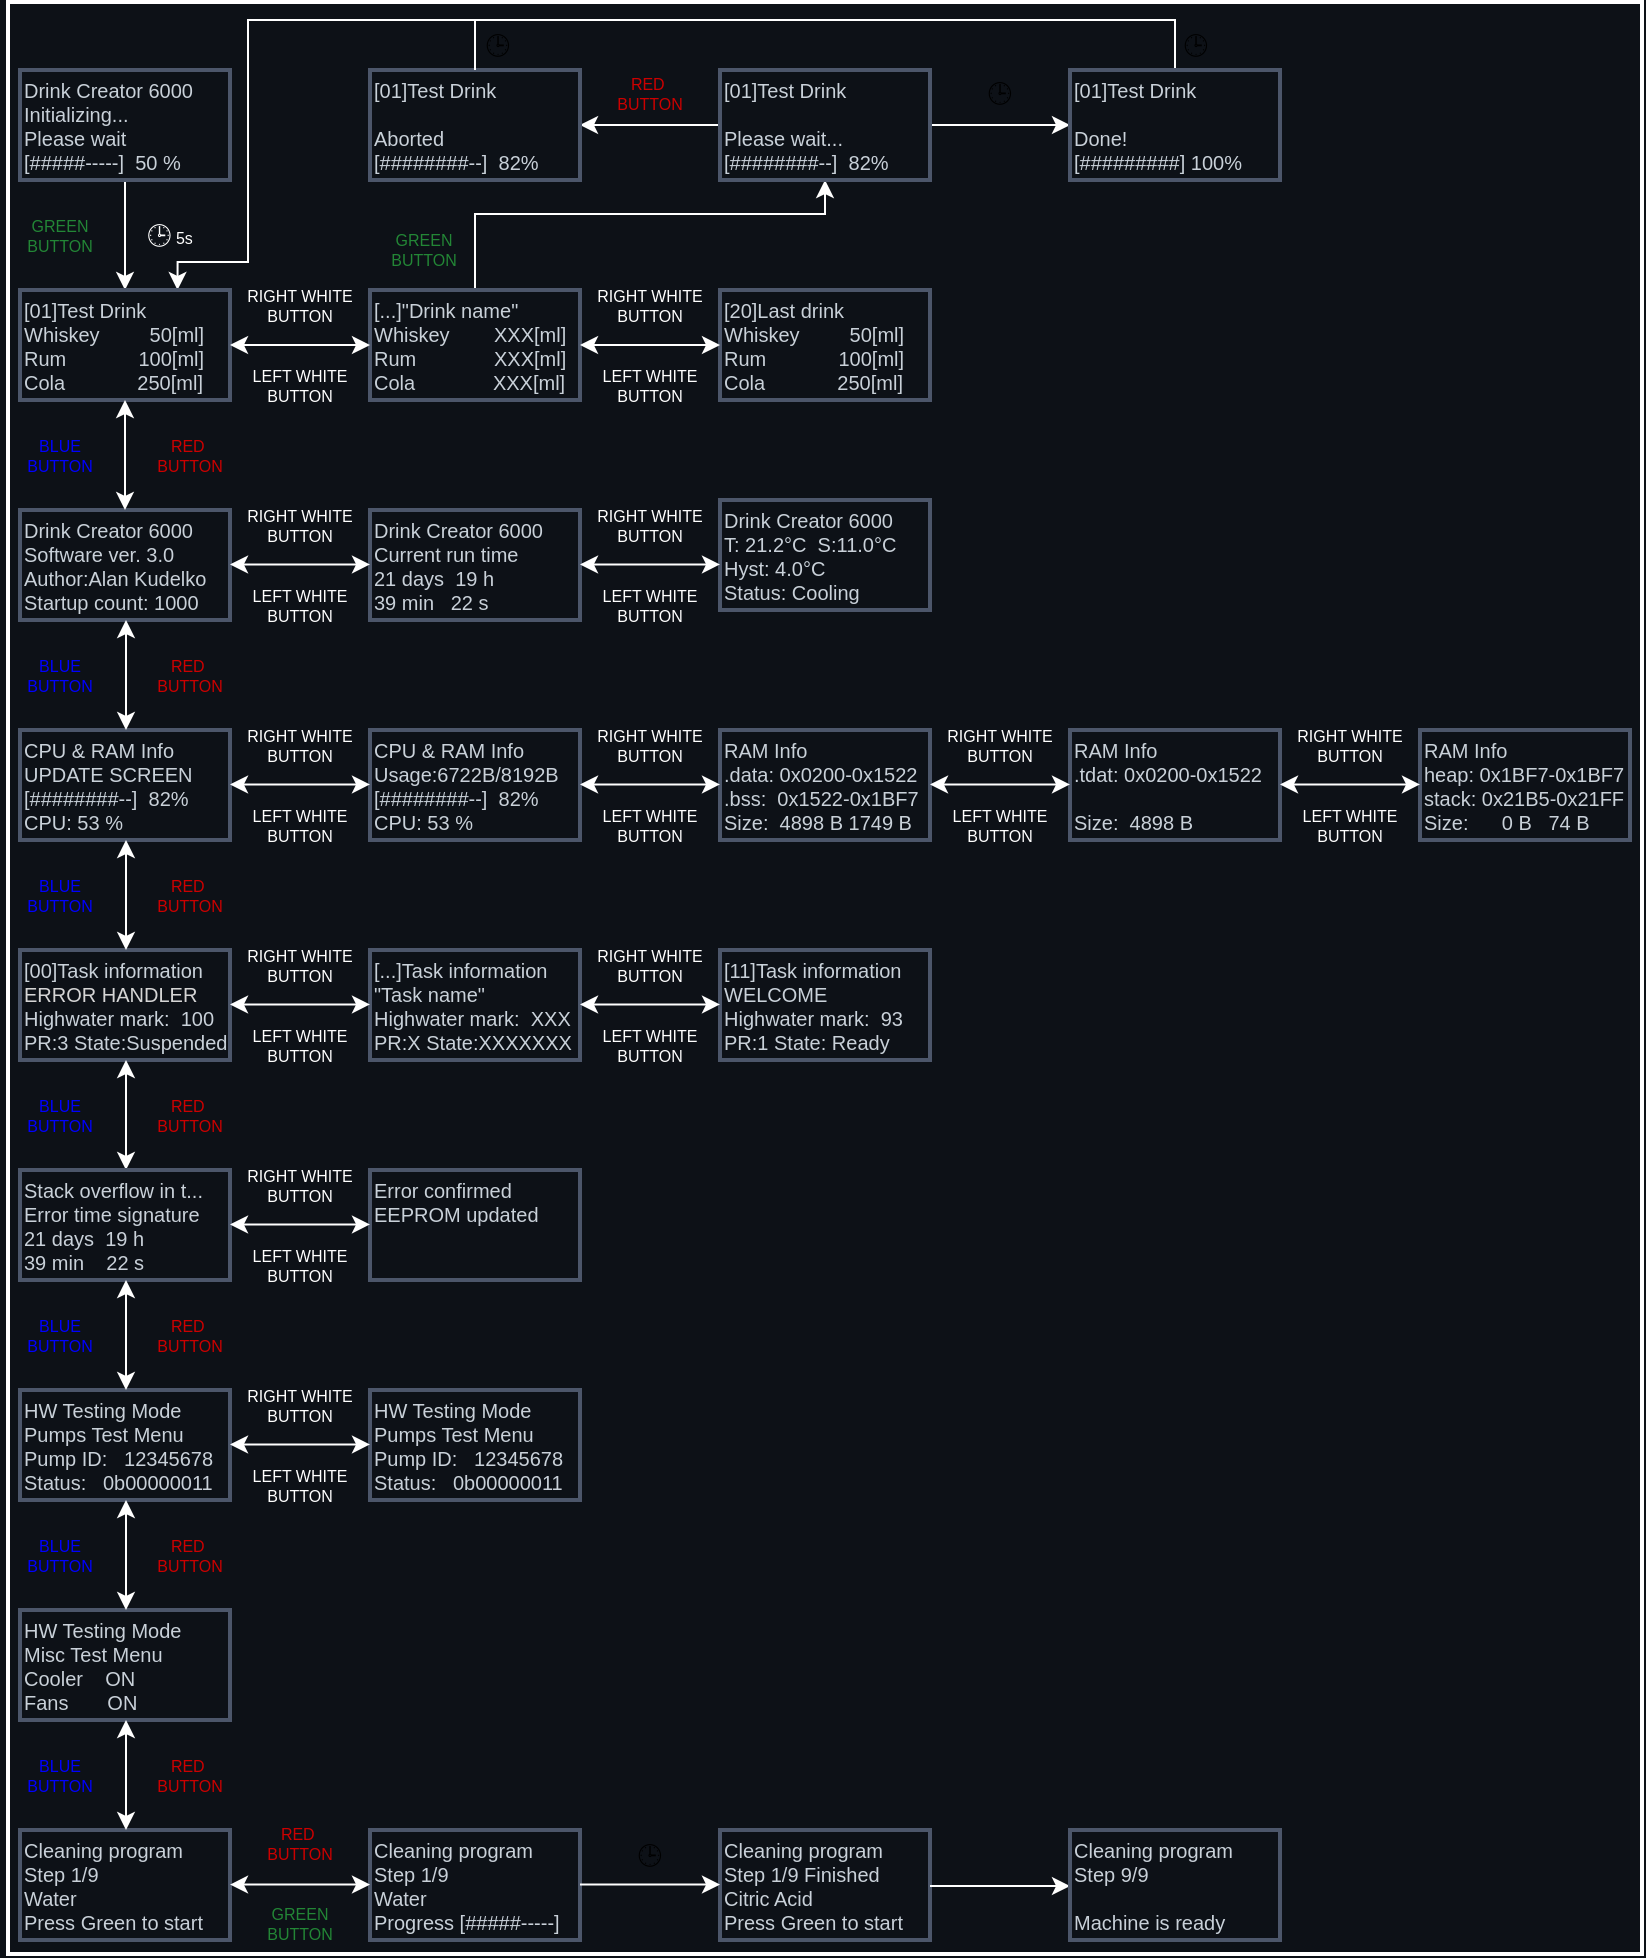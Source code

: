 <mxfile version="28.2.5">
  <diagram name="Page-1" id="_fgNbCBozK9R5fLy6JvO">
    <mxGraphModel dx="1089" dy="982" grid="0" gridSize="10" guides="1" tooltips="1" connect="1" arrows="1" fold="1" page="0" pageScale="1" pageWidth="850" pageHeight="1100" background="light-dark(#0D1117,#0D1117)" math="0" shadow="0">
      <root>
        <mxCell id="0" />
        <mxCell id="1" parent="0" />
        <mxCell id="-oGY_kGoAMbRIR_1ziQC-167" value="" style="rounded=0;whiteSpace=wrap;html=1;glass=0;strokeWidth=2;align=left;verticalAlign=middle;spacingLeft=0;spacingTop=0;fontFamily=Helvetica;fontSize=12;labelBackgroundColor=default;fillColor=none;strokeColor=#FFFFFF;" parent="1" vertex="1">
          <mxGeometry x="204" y="-34" width="817" height="976" as="geometry" />
        </mxCell>
        <mxCell id="-oGY_kGoAMbRIR_1ziQC-165" style="edgeStyle=orthogonalEdgeStyle;shape=connector;rounded=0;orthogonalLoop=1;jettySize=auto;html=1;entryX=0.5;entryY=1;entryDx=0;entryDy=0;strokeColor=#FFFFFF;align=center;verticalAlign=middle;fontFamily=Helvetica;fontSize=12;fontColor=#C9D1D9;labelBackgroundColor=default;endArrow=classic;" parent="1" source="-oGY_kGoAMbRIR_1ziQC-2" target="-oGY_kGoAMbRIR_1ziQC-18" edge="1">
          <mxGeometry relative="1" as="geometry">
            <Array as="points">
              <mxPoint x="438" y="72" />
              <mxPoint x="613" y="72" />
            </Array>
          </mxGeometry>
        </mxCell>
        <mxCell id="-oGY_kGoAMbRIR_1ziQC-2" value="&lt;span&gt;[...]&quot;Drink name&quot;&amp;nbsp; &amp;nbsp; &amp;nbsp;&amp;nbsp;&lt;/span&gt;&lt;div&gt;Whiskey&amp;nbsp; &amp;nbsp; &amp;nbsp; &amp;nbsp; XXX[ml]&lt;/div&gt;&lt;div&gt;Rum&amp;nbsp; &amp;nbsp; &amp;nbsp; &amp;nbsp; &amp;nbsp; &amp;nbsp; &amp;nbsp; XXX[ml]&lt;/div&gt;&lt;div&gt;Cola&amp;nbsp; &amp;nbsp; &amp;nbsp; &amp;nbsp; &amp;nbsp; &amp;nbsp; &amp;nbsp; XXX[ml]&lt;/div&gt;" style="rounded=0;whiteSpace=wrap;html=1;strokeWidth=2;align=left;fontColor=#C9D1D9;labelBackgroundColor=none;fillColor=none;strokeColor=#4C566A;glass=0;verticalAlign=middle;spacingLeft=0;spacingTop=0;fontFamily=Helvetica;fontSize=10;" parent="1" vertex="1">
          <mxGeometry x="385" y="110" width="105" height="55" as="geometry" />
        </mxCell>
        <mxCell id="-oGY_kGoAMbRIR_1ziQC-5" value="&lt;span&gt;Drink Creator 6000&amp;nbsp;&amp;nbsp;&lt;/span&gt;&lt;div&gt;&lt;span&gt;Current run time&amp;nbsp; &amp;nbsp;&amp;nbsp;&lt;/span&gt;&lt;/div&gt;&lt;div&gt;&lt;span&gt;21 days&amp;nbsp; 19 h&amp;nbsp; &amp;nbsp; &amp;nbsp; &amp;nbsp;&lt;/span&gt;&lt;/div&gt;&lt;div&gt;&lt;span&gt;39 min&amp;nbsp; &amp;nbsp;22 s&amp;nbsp; &amp;nbsp; &amp;nbsp; &amp;nbsp;&lt;/span&gt;&lt;/div&gt;" style="rounded=0;whiteSpace=wrap;html=1;strokeWidth=2;strokeColor=#4C566A;fillColor=none;fontColor=#C9D1D9;align=left;fontSize=10;glass=0;verticalAlign=middle;spacingLeft=0;spacingTop=0;fontFamily=Helvetica;" parent="1" vertex="1">
          <mxGeometry x="385" y="220" width="105" height="55" as="geometry" />
        </mxCell>
        <mxCell id="-oGY_kGoAMbRIR_1ziQC-100" style="edgeStyle=orthogonalEdgeStyle;rounded=0;orthogonalLoop=1;jettySize=auto;html=1;entryX=0.5;entryY=0;entryDx=0;entryDy=0;fontFamily=Helvetica;fontSize=12;fontColor=#C9D1D9;strokeColor=#FFFFFF;" parent="1" source="-oGY_kGoAMbRIR_1ziQC-6" target="-oGY_kGoAMbRIR_1ziQC-99" edge="1">
          <mxGeometry relative="1" as="geometry" />
        </mxCell>
        <mxCell id="-oGY_kGoAMbRIR_1ziQC-6" value="&lt;font&gt;Drink Creator 6000&lt;/font&gt;&lt;div&gt;&lt;font&gt;Initializing...&amp;nbsp;&lt;/font&gt;&lt;/div&gt;&lt;div&gt;&lt;font&gt;Please wait&amp;nbsp;&lt;/font&gt;&lt;/div&gt;&lt;div&gt;&lt;font&gt;[#####-----]&amp;nbsp; 50 %&lt;/font&gt;&lt;/div&gt;" style="rounded=0;whiteSpace=wrap;html=1;fontSize=10;align=left;glass=0;shadow=0;strokeWidth=2;perimeterSpacing=0;strokeColor=#4C566A;fillColor=none;fontColor=#C9D1D9;verticalAlign=middle;spacingLeft=0;spacingTop=0;fontFamily=Helvetica;" parent="1" vertex="1">
          <mxGeometry x="210" width="105" height="55" as="geometry" />
        </mxCell>
        <mxCell id="-oGY_kGoAMbRIR_1ziQC-10" value="Drink Creator 6000&amp;nbsp;&lt;div&gt;T: 21.2°C&amp;nbsp; S:11.0°C&amp;nbsp;&lt;/div&gt;&lt;div&gt;Hyst: 4.0°C&amp;nbsp; &amp;nbsp; &amp;nbsp; &amp;nbsp; &amp;nbsp;&lt;/div&gt;&lt;div&gt;Status: Cooling&amp;nbsp; &amp;nbsp; &amp;nbsp;&amp;nbsp;&lt;/div&gt;" style="rounded=0;whiteSpace=wrap;html=1;strokeWidth=2;strokeColor=#4C566A;fillColor=none;fontColor=#C9D1D9;fontSize=10;align=left;glass=0;verticalAlign=middle;spacingLeft=0;spacingTop=0;fontFamily=Helvetica;" parent="1" vertex="1">
          <mxGeometry x="560" y="215" width="105" height="55" as="geometry" />
        </mxCell>
        <mxCell id="-oGY_kGoAMbRIR_1ziQC-95" style="edgeStyle=orthogonalEdgeStyle;rounded=0;orthogonalLoop=1;jettySize=auto;html=1;exitX=0;exitY=0.5;exitDx=0;exitDy=0;entryX=1;entryY=0.5;entryDx=0;entryDy=0;fontFamily=Helvetica;fontSize=12;fontColor=#C9D1D9;strokeColor=#FFFFFF;" parent="1" source="-oGY_kGoAMbRIR_1ziQC-18" target="-oGY_kGoAMbRIR_1ziQC-53" edge="1">
          <mxGeometry relative="1" as="geometry" />
        </mxCell>
        <mxCell id="-oGY_kGoAMbRIR_1ziQC-96" style="edgeStyle=orthogonalEdgeStyle;rounded=0;orthogonalLoop=1;jettySize=auto;html=1;entryX=0;entryY=0.5;entryDx=0;entryDy=0;fontFamily=Helvetica;fontSize=12;fontColor=#C9D1D9;strokeColor=#FFFFFF;" parent="1" source="-oGY_kGoAMbRIR_1ziQC-18" target="-oGY_kGoAMbRIR_1ziQC-49" edge="1">
          <mxGeometry relative="1" as="geometry" />
        </mxCell>
        <mxCell id="-oGY_kGoAMbRIR_1ziQC-18" value="[01]Test Drink&amp;nbsp; &amp;nbsp; &amp;nbsp;&amp;nbsp;&lt;div&gt;&lt;br&gt;&lt;/div&gt;&lt;div&gt;Please wait...&amp;nbsp; &amp;nbsp; &amp;nbsp;&lt;/div&gt;&lt;div&gt;[########--]&amp;nbsp; 82%&amp;nbsp;&amp;nbsp;&lt;/div&gt;" style="rounded=0;whiteSpace=wrap;html=1;fontSize=10;strokeWidth=2;align=left;strokeColor=#4C566A;fillColor=none;fontColor=#C9D1D9;glass=0;verticalAlign=middle;spacingLeft=0;spacingTop=0;fontFamily=Helvetica;" parent="1" vertex="1">
          <mxGeometry x="560" width="105" height="55" as="geometry" />
        </mxCell>
        <mxCell id="-oGY_kGoAMbRIR_1ziQC-20" value="&lt;span&gt;[20]Last drink&amp;nbsp; &amp;nbsp;&amp;nbsp;&lt;/span&gt;&lt;div&gt;Whiskey&amp;nbsp; &amp;nbsp; &amp;nbsp; &amp;nbsp; &amp;nbsp;50[ml]&lt;/div&gt;&lt;div&gt;Rum&amp;nbsp; &amp;nbsp; &amp;nbsp; &amp;nbsp; &amp;nbsp; &amp;nbsp; &amp;nbsp;100[ml]&lt;/div&gt;&lt;div&gt;Cola&amp;nbsp; &amp;nbsp; &amp;nbsp; &amp;nbsp; &amp;nbsp; &amp;nbsp; &amp;nbsp;250[ml]&lt;/div&gt;" style="rounded=0;html=1;strokeWidth=2;align=left;strokeColor=#4C566A;fillColor=none;fontColor=#C9D1D9;whiteSpace=wrap;spacingTop=0;spacingLeft=0;glass=0;fontSize=10;" parent="1" vertex="1">
          <mxGeometry x="560" y="110" width="105" height="55" as="geometry" />
        </mxCell>
        <mxCell id="-oGY_kGoAMbRIR_1ziQC-33" value="GREEN BUTTON" style="text;html=1;align=center;verticalAlign=middle;whiteSpace=wrap;rounded=0;fontSize=8;fontColor=#238636;" parent="1" vertex="1">
          <mxGeometry x="200" y="68" width="60" height="30" as="geometry" />
        </mxCell>
        <mxCell id="-oGY_kGoAMbRIR_1ziQC-34" value="RED&amp;nbsp;&lt;div&gt;BUTTON&lt;/div&gt;" style="text;html=1;align=center;verticalAlign=middle;whiteSpace=wrap;rounded=0;fontSize=8;fontColor=#CC0000;" parent="1" vertex="1">
          <mxGeometry x="265" y="178" width="60" height="30" as="geometry" />
        </mxCell>
        <mxCell id="-oGY_kGoAMbRIR_1ziQC-35" value="BLUE&lt;div&gt;BUTTON&lt;/div&gt;" style="text;html=1;align=center;verticalAlign=middle;whiteSpace=wrap;rounded=0;fontSize=8;fontColor=#0000FF;" parent="1" vertex="1">
          <mxGeometry x="200" y="178" width="60" height="30" as="geometry" />
        </mxCell>
        <mxCell id="-oGY_kGoAMbRIR_1ziQC-37" value="RIGHT WHITE&lt;br&gt;&lt;div&gt;BUTTON&lt;/div&gt;" style="text;html=1;align=center;verticalAlign=middle;whiteSpace=wrap;rounded=0;fontSize=8;fontColor=#FFFFFF;" parent="1" vertex="1">
          <mxGeometry x="320" y="102.5" width="60" height="30" as="geometry" />
        </mxCell>
        <mxCell id="-oGY_kGoAMbRIR_1ziQC-38" value="&lt;font style=&quot;font-size: 12px;&quot;&gt;🕒&lt;/font&gt; 5s" style="text;html=1;align=center;verticalAlign=middle;whiteSpace=wrap;rounded=0;fontSize=8;fontColor=#FFFFFF;" parent="1" vertex="1">
          <mxGeometry x="265" y="68" width="40" height="30" as="geometry" />
        </mxCell>
        <mxCell id="-oGY_kGoAMbRIR_1ziQC-39" value="LEFT WHITE&lt;br&gt;&lt;div&gt;BUTTON&lt;/div&gt;" style="text;html=1;align=center;verticalAlign=middle;whiteSpace=wrap;rounded=0;fontSize=8;fontColor=#FFFFFF;" parent="1" vertex="1">
          <mxGeometry x="320" y="142.5" width="60" height="30" as="geometry" />
        </mxCell>
        <mxCell id="-oGY_kGoAMbRIR_1ziQC-42" value="RIGHT WHITE&lt;br&gt;&lt;div&gt;BUTTON&lt;/div&gt;" style="text;html=1;align=center;verticalAlign=middle;whiteSpace=wrap;rounded=0;fontSize=8;fontColor=#FFFFFF;" parent="1" vertex="1">
          <mxGeometry x="495" y="102.5" width="60" height="30" as="geometry" />
        </mxCell>
        <mxCell id="-oGY_kGoAMbRIR_1ziQC-43" value="LEFT WHITE&lt;br&gt;&lt;div&gt;BUTTON&lt;/div&gt;" style="text;html=1;align=center;verticalAlign=middle;whiteSpace=wrap;rounded=0;fontSize=8;fontColor=#FFFFFF;" parent="1" vertex="1">
          <mxGeometry x="495" y="142.5" width="60" height="30" as="geometry" />
        </mxCell>
        <mxCell id="-oGY_kGoAMbRIR_1ziQC-162" style="edgeStyle=orthogonalEdgeStyle;shape=connector;rounded=0;orthogonalLoop=1;jettySize=auto;html=1;strokeColor=#FFFFFF;align=center;verticalAlign=middle;fontFamily=Helvetica;fontSize=12;fontColor=#C9D1D9;labelBackgroundColor=default;endArrow=none;endFill=0;" parent="1" source="-oGY_kGoAMbRIR_1ziQC-49" edge="1">
          <mxGeometry relative="1" as="geometry">
            <mxPoint x="781" y="-25" as="targetPoint" />
            <Array as="points">
              <mxPoint x="787" y="-25" />
              <mxPoint x="782" y="-25" />
            </Array>
          </mxGeometry>
        </mxCell>
        <mxCell id="-oGY_kGoAMbRIR_1ziQC-49" value="[01]Test Drink&amp;nbsp; &amp;nbsp; &amp;nbsp;&amp;nbsp;&lt;div&gt;&lt;br&gt;&lt;/div&gt;&lt;div&gt;&lt;span style=&quot;background-color: transparent;&quot;&gt;Done!&amp;nbsp;&amp;nbsp;&lt;/span&gt;&lt;/div&gt;&lt;div&gt;&lt;span style=&quot;background-color: transparent;&quot;&gt;[#########] 100%&amp;nbsp;&amp;nbsp;&lt;/span&gt;&lt;/div&gt;" style="rounded=0;whiteSpace=wrap;html=1;fontSize=10;strokeWidth=2;align=left;strokeColor=#4C566A;fillColor=none;fontColor=#C9D1D9;glass=0;verticalAlign=middle;spacingLeft=0;spacingTop=0;fontFamily=Helvetica;" parent="1" vertex="1">
          <mxGeometry x="735" width="105" height="55" as="geometry" />
        </mxCell>
        <mxCell id="-oGY_kGoAMbRIR_1ziQC-51" value="&lt;font style=&quot;font-size: 12px;&quot;&gt;🕒&lt;/font&gt;" style="text;html=1;align=center;verticalAlign=middle;whiteSpace=wrap;rounded=0;fontSize=8;" parent="1" vertex="1">
          <mxGeometry x="680" y="-3" width="40" height="30" as="geometry" />
        </mxCell>
        <mxCell id="-oGY_kGoAMbRIR_1ziQC-53" value="[01]Test Drink&amp;nbsp; &amp;nbsp; &amp;nbsp;&amp;nbsp;&lt;div&gt;&lt;br&gt;&lt;/div&gt;&lt;div&gt;&lt;span style=&quot;background-color: transparent;&quot;&gt;Aborted&amp;nbsp;&amp;nbsp;&lt;/span&gt;&lt;/div&gt;&lt;div&gt;&lt;span style=&quot;background-color: transparent;&quot;&gt;[########--]&amp;nbsp; 82%&amp;nbsp;&amp;nbsp;&lt;/span&gt;&lt;/div&gt;" style="rounded=0;whiteSpace=wrap;html=1;fontSize=10;strokeWidth=2;align=left;strokeColor=#4C566A;fillColor=none;fontColor=#C9D1D9;glass=0;verticalAlign=middle;spacingLeft=0;spacingTop=0;fontFamily=Helvetica;" parent="1" vertex="1">
          <mxGeometry x="385" width="105" height="55" as="geometry" />
        </mxCell>
        <mxCell id="-oGY_kGoAMbRIR_1ziQC-55" value="RED&amp;nbsp;&lt;div&gt;BUTTON&lt;/div&gt;" style="text;html=1;align=center;verticalAlign=middle;whiteSpace=wrap;rounded=0;fontSize=8;fontColor=#CC0000;" parent="1" vertex="1">
          <mxGeometry x="495" y="-3" width="60" height="30" as="geometry" />
        </mxCell>
        <mxCell id="-oGY_kGoAMbRIR_1ziQC-59" value="RIGHT WHITE&lt;br&gt;&lt;div&gt;BUTTON&lt;/div&gt;" style="text;html=1;align=center;verticalAlign=middle;whiteSpace=wrap;rounded=0;fontSize=8;fontColor=#FFFFFF;" parent="1" vertex="1">
          <mxGeometry x="320" y="212.5" width="60" height="30" as="geometry" />
        </mxCell>
        <mxCell id="-oGY_kGoAMbRIR_1ziQC-60" value="LEFT WHITE&lt;br&gt;&lt;div&gt;BUTTON&lt;/div&gt;" style="text;html=1;align=center;verticalAlign=middle;whiteSpace=wrap;rounded=0;fontSize=8;fontColor=#FFFFFF;" parent="1" vertex="1">
          <mxGeometry x="320" y="252.5" width="60" height="30" as="geometry" />
        </mxCell>
        <mxCell id="-oGY_kGoAMbRIR_1ziQC-61" value="RIGHT WHITE&lt;br&gt;&lt;div&gt;BUTTON&lt;/div&gt;" style="text;html=1;align=center;verticalAlign=middle;whiteSpace=wrap;rounded=0;fontSize=8;fontColor=#FFFFFF;" parent="1" vertex="1">
          <mxGeometry x="495" y="212.5" width="60" height="30" as="geometry" />
        </mxCell>
        <mxCell id="-oGY_kGoAMbRIR_1ziQC-62" value="LEFT WHITE&lt;br&gt;&lt;div&gt;BUTTON&lt;/div&gt;" style="text;html=1;align=center;verticalAlign=middle;whiteSpace=wrap;rounded=0;fontSize=8;fontColor=#FFFFFF;" parent="1" vertex="1">
          <mxGeometry x="495" y="252.5" width="60" height="30" as="geometry" />
        </mxCell>
        <mxCell id="-oGY_kGoAMbRIR_1ziQC-69" value="CPU &amp;amp; RAM Info&lt;div&gt;Usage:6722&lt;font&gt;B&lt;/font&gt;/8192&lt;font&gt;B&lt;/font&gt;&lt;/div&gt;&lt;div&gt;[########--]&amp;nbsp; 82%&lt;/div&gt;&lt;div&gt;CPU: 53 %&amp;nbsp; &amp;nbsp;&lt;/div&gt;" style="rounded=0;whiteSpace=wrap;html=1;strokeWidth=2;strokeColor=#4C566A;fillColor=none;fontColor=#C9D1D9;fontSize=10;align=left;glass=0;verticalAlign=middle;spacingLeft=0;spacingTop=0;fontFamily=Helvetica;" parent="1" vertex="1">
          <mxGeometry x="385" y="330" width="105" height="55" as="geometry" />
        </mxCell>
        <mxCell id="-oGY_kGoAMbRIR_1ziQC-70" value="RAM Info&amp;nbsp; &amp;nbsp; &amp;nbsp; &amp;nbsp; &amp;nbsp; &amp;nbsp;&amp;nbsp;&lt;div&gt;.data: 0&lt;font&gt;x&lt;/font&gt;0200-0&lt;font&gt;x&lt;/font&gt;1522&lt;/div&gt;&lt;div&gt;.bss:&amp;nbsp; 0&lt;font&gt;x&lt;/font&gt;1522-0&lt;font&gt;x&lt;/font&gt;1BF7&lt;/div&gt;&lt;div&gt;Size:&amp;nbsp; 4898 B 1749 B&lt;/div&gt;" style="rounded=0;whiteSpace=wrap;html=1;strokeWidth=2;strokeColor=#4C566A;fillColor=none;fontColor=#C9D1D9;fontSize=10;align=left;glass=0;verticalAlign=middle;spacingLeft=0;spacingTop=0;fontFamily=Helvetica;" parent="1" vertex="1">
          <mxGeometry x="560" y="330" width="105" height="55" as="geometry" />
        </mxCell>
        <mxCell id="-oGY_kGoAMbRIR_1ziQC-71" value="RAM Info&amp;nbsp; &amp;nbsp; &amp;nbsp; &amp;nbsp; &amp;nbsp; &amp;nbsp;&amp;nbsp;&lt;div&gt;.tdat: 0&lt;font&gt;x&lt;/font&gt;0200-0&lt;font&gt;x&lt;/font&gt;1522&lt;/div&gt;&lt;div&gt;&lt;br&gt;&lt;/div&gt;&lt;div&gt;Size:&amp;nbsp; 4898 B&amp;nbsp;&lt;/div&gt;" style="rounded=0;whiteSpace=wrap;html=1;strokeWidth=2;strokeColor=#4C566A;fillColor=none;fontColor=#C9D1D9;fontSize=10;align=left;glass=0;verticalAlign=middle;spacingLeft=0;spacingTop=0;fontFamily=Helvetica;" parent="1" vertex="1">
          <mxGeometry x="735" y="330" width="105" height="55" as="geometry" />
        </mxCell>
        <mxCell id="-oGY_kGoAMbRIR_1ziQC-85" value="RAM Info&amp;nbsp; &amp;nbsp; &amp;nbsp; &amp;nbsp; &amp;nbsp; &amp;nbsp;&amp;nbsp;&lt;div&gt;heap: 0x1BF7-0x1BF7&lt;/div&gt;&lt;div&gt;stack: 0x21B5-0x21FF&lt;/div&gt;&lt;div&gt;Size:&amp;nbsp; &amp;nbsp; &amp;nbsp; 0 B&amp;nbsp; &amp;nbsp;74 B&amp;nbsp;&lt;/div&gt;" style="rounded=0;whiteSpace=wrap;html=1;strokeWidth=2;strokeColor=#4C566A;fillColor=none;fontColor=#C9D1D9;fontSize=10;align=left;glass=0;verticalAlign=middle;spacingLeft=0;spacingTop=0;fontFamily=Helvetica;" parent="1" vertex="1">
          <mxGeometry x="910" y="330" width="105" height="55" as="geometry" />
        </mxCell>
        <mxCell id="-oGY_kGoAMbRIR_1ziQC-158" value="" style="edgeStyle=orthogonalEdgeStyle;shape=connector;rounded=0;orthogonalLoop=1;jettySize=auto;html=1;exitX=0.5;exitY=0;exitDx=0;exitDy=0;strokeColor=#FFFFFF;align=center;verticalAlign=middle;fontFamily=Helvetica;fontSize=12;fontColor=#C9D1D9;labelBackgroundColor=default;endArrow=classic;entryX=0.75;entryY=0;entryDx=0;entryDy=0;" parent="1" source="-oGY_kGoAMbRIR_1ziQC-53" target="-oGY_kGoAMbRIR_1ziQC-99" edge="1">
          <mxGeometry relative="1" as="geometry">
            <mxPoint x="351.736" y="27.611" as="sourcePoint" />
            <Array as="points">
              <mxPoint x="438" y="-25" />
              <mxPoint x="324" y="-25" />
              <mxPoint x="324" y="96" />
              <mxPoint x="289" y="96" />
            </Array>
          </mxGeometry>
        </mxCell>
        <mxCell id="-oGY_kGoAMbRIR_1ziQC-99" value="[01]Test Drink&amp;nbsp; &amp;nbsp; &amp;nbsp;&amp;nbsp;&lt;div&gt;Whiskey&amp;nbsp; &amp;nbsp; &amp;nbsp; &amp;nbsp; &amp;nbsp;50[ml]&lt;/div&gt;&lt;div&gt;Rum&amp;nbsp; &amp;nbsp; &amp;nbsp; &amp;nbsp; &amp;nbsp; &amp;nbsp; &amp;nbsp;100[ml]&lt;/div&gt;&lt;div&gt;Cola&amp;nbsp; &amp;nbsp; &amp;nbsp; &amp;nbsp; &amp;nbsp; &amp;nbsp; &amp;nbsp;250[ml]&lt;/div&gt;" style="rounded=0;whiteSpace=wrap;html=1;fontSize=10;align=left;strokeWidth=2;strokeColor=#4C566A;fillColor=none;fontColor=#C9D1D9;glass=0;verticalAlign=middle;spacingLeft=0;spacingTop=0;fontFamily=Helvetica;" parent="1" vertex="1">
          <mxGeometry x="210" y="110" width="105" height="55" as="geometry" />
        </mxCell>
        <mxCell id="-oGY_kGoAMbRIR_1ziQC-103" value="" style="endArrow=classic;startArrow=classic;html=1;rounded=0;strokeColor=#FFFFFF;align=center;verticalAlign=middle;fontFamily=Helvetica;fontSize=12;fontColor=#C9D1D9;labelBackgroundColor=default;edgeStyle=orthogonalEdgeStyle;entryX=0;entryY=0.5;entryDx=0;entryDy=0;exitX=1;exitY=0.5;exitDx=0;exitDy=0;" parent="1" source="-oGY_kGoAMbRIR_1ziQC-99" target="-oGY_kGoAMbRIR_1ziQC-2" edge="1">
          <mxGeometry width="50" height="50" relative="1" as="geometry">
            <mxPoint x="486" y="137" as="sourcePoint" />
            <mxPoint x="536" y="87" as="targetPoint" />
          </mxGeometry>
        </mxCell>
        <mxCell id="-oGY_kGoAMbRIR_1ziQC-104" value="" style="endArrow=classic;startArrow=classic;html=1;rounded=0;strokeColor=#FFFFFF;align=center;verticalAlign=middle;fontFamily=Helvetica;fontSize=12;fontColor=#C9D1D9;labelBackgroundColor=default;edgeStyle=orthogonalEdgeStyle;entryX=0;entryY=0.5;entryDx=0;entryDy=0;exitX=1;exitY=0.5;exitDx=0;exitDy=0;" parent="1" source="-oGY_kGoAMbRIR_1ziQC-2" target="-oGY_kGoAMbRIR_1ziQC-20" edge="1">
          <mxGeometry width="50" height="50" relative="1" as="geometry">
            <mxPoint x="512" y="124" as="sourcePoint" />
            <mxPoint x="582" y="124" as="targetPoint" />
          </mxGeometry>
        </mxCell>
        <mxCell id="-oGY_kGoAMbRIR_1ziQC-105" value="Drink Creator 6000&amp;nbsp;&amp;nbsp;&lt;div&gt;Software ver. 3.0&amp;nbsp; &amp;nbsp;&lt;/div&gt;&lt;div&gt;Author:Alan Kudelko&lt;/div&gt;&lt;div&gt;Startup count: 1000&amp;nbsp;&lt;/div&gt;" style="rounded=0;whiteSpace=wrap;html=1;fontSize=10;strokeWidth=2;align=left;strokeColor=#4C566A;fillColor=none;fontColor=#C9D1D9;glass=0;verticalAlign=middle;spacingLeft=0;spacingTop=0;fontFamily=Helvetica;" parent="1" vertex="1">
          <mxGeometry x="210" y="220" width="105" height="55" as="geometry" />
        </mxCell>
        <mxCell id="-oGY_kGoAMbRIR_1ziQC-107" value="" style="endArrow=classic;startArrow=classic;html=1;rounded=0;strokeColor=#FFFFFF;align=center;verticalAlign=middle;fontFamily=Helvetica;fontSize=12;fontColor=#C9D1D9;labelBackgroundColor=default;edgeStyle=orthogonalEdgeStyle;exitX=0.5;exitY=0;exitDx=0;exitDy=0;entryX=0.5;entryY=1;entryDx=0;entryDy=0;" parent="1" source="-oGY_kGoAMbRIR_1ziQC-105" target="-oGY_kGoAMbRIR_1ziQC-99" edge="1">
          <mxGeometry width="50" height="50" relative="1" as="geometry">
            <mxPoint x="255" y="215" as="sourcePoint" />
            <mxPoint x="305" y="165" as="targetPoint" />
          </mxGeometry>
        </mxCell>
        <mxCell id="-oGY_kGoAMbRIR_1ziQC-108" value="" style="endArrow=classic;startArrow=classic;html=1;rounded=0;strokeColor=#FFFFFF;align=center;verticalAlign=middle;fontFamily=Helvetica;fontSize=12;fontColor=#C9D1D9;labelBackgroundColor=default;edgeStyle=orthogonalEdgeStyle;entryX=0;entryY=0.5;entryDx=0;entryDy=0;exitX=1;exitY=0.5;exitDx=0;exitDy=0;" parent="1" edge="1">
          <mxGeometry width="50" height="50" relative="1" as="geometry">
            <mxPoint x="315" y="247.21" as="sourcePoint" />
            <mxPoint x="385" y="247.21" as="targetPoint" />
          </mxGeometry>
        </mxCell>
        <mxCell id="-oGY_kGoAMbRIR_1ziQC-109" value="" style="endArrow=classic;startArrow=classic;html=1;rounded=0;strokeColor=#FFFFFF;align=center;verticalAlign=middle;fontFamily=Helvetica;fontSize=12;fontColor=#C9D1D9;labelBackgroundColor=default;edgeStyle=orthogonalEdgeStyle;entryX=0;entryY=0.5;entryDx=0;entryDy=0;exitX=1;exitY=0.5;exitDx=0;exitDy=0;" parent="1" edge="1">
          <mxGeometry width="50" height="50" relative="1" as="geometry">
            <mxPoint x="490" y="247.21" as="sourcePoint" />
            <mxPoint x="560" y="247.21" as="targetPoint" />
          </mxGeometry>
        </mxCell>
        <mxCell id="-oGY_kGoAMbRIR_1ziQC-111" value="CPU &amp;amp; RAM Info&lt;div&gt;UPDATE SCREEN&lt;/div&gt;&lt;div&gt;[########--]&amp;nbsp; 82%&lt;/div&gt;&lt;div&gt;CPU: 53 %&amp;nbsp; &amp;nbsp;&lt;/div&gt;" style="rounded=0;whiteSpace=wrap;html=1;strokeWidth=2;strokeColor=#4C566A;fillColor=none;fontColor=#C9D1D9;fontSize=10;align=left;glass=0;verticalAlign=middle;spacingLeft=0;spacingTop=0;fontFamily=Helvetica;" parent="1" vertex="1">
          <mxGeometry x="210" y="330" width="105" height="55" as="geometry" />
        </mxCell>
        <mxCell id="-oGY_kGoAMbRIR_1ziQC-112" value="RED&amp;nbsp;&lt;div&gt;BUTTON&lt;/div&gt;" style="text;html=1;align=center;verticalAlign=middle;whiteSpace=wrap;rounded=0;fontSize=8;fontColor=#CC0000;" parent="1" vertex="1">
          <mxGeometry x="265" y="288" width="60" height="30" as="geometry" />
        </mxCell>
        <mxCell id="-oGY_kGoAMbRIR_1ziQC-113" value="BLUE&lt;div&gt;BUTTON&lt;/div&gt;" style="text;html=1;align=center;verticalAlign=middle;whiteSpace=wrap;rounded=0;fontSize=8;fontColor=#0000FF;" parent="1" vertex="1">
          <mxGeometry x="200" y="288" width="60" height="30" as="geometry" />
        </mxCell>
        <mxCell id="-oGY_kGoAMbRIR_1ziQC-114" value="" style="endArrow=classic;startArrow=classic;html=1;rounded=0;strokeColor=#FFFFFF;align=center;verticalAlign=middle;fontFamily=Helvetica;fontSize=12;fontColor=#C9D1D9;labelBackgroundColor=default;edgeStyle=orthogonalEdgeStyle;exitX=0.5;exitY=0;exitDx=0;exitDy=0;entryX=0.5;entryY=1;entryDx=0;entryDy=0;" parent="1" edge="1">
          <mxGeometry width="50" height="50" relative="1" as="geometry">
            <mxPoint x="263" y="330" as="sourcePoint" />
            <mxPoint x="263" y="275" as="targetPoint" />
          </mxGeometry>
        </mxCell>
        <mxCell id="-oGY_kGoAMbRIR_1ziQC-115" value="RIGHT WHITE&lt;br&gt;&lt;div&gt;BUTTON&lt;/div&gt;" style="text;html=1;align=center;verticalAlign=middle;whiteSpace=wrap;rounded=0;fontSize=8;fontColor=#FFFFFF;" parent="1" vertex="1">
          <mxGeometry x="320" y="322.5" width="60" height="30" as="geometry" />
        </mxCell>
        <mxCell id="-oGY_kGoAMbRIR_1ziQC-116" value="LEFT WHITE&lt;br&gt;&lt;div&gt;BUTTON&lt;/div&gt;" style="text;html=1;align=center;verticalAlign=middle;whiteSpace=wrap;rounded=0;fontSize=8;fontColor=#FFFFFF;" parent="1" vertex="1">
          <mxGeometry x="320" y="362.5" width="60" height="30" as="geometry" />
        </mxCell>
        <mxCell id="-oGY_kGoAMbRIR_1ziQC-117" value="" style="endArrow=classic;startArrow=classic;html=1;rounded=0;strokeColor=#FFFFFF;align=center;verticalAlign=middle;fontFamily=Helvetica;fontSize=12;fontColor=#C9D1D9;labelBackgroundColor=default;edgeStyle=orthogonalEdgeStyle;entryX=0;entryY=0.5;entryDx=0;entryDy=0;exitX=1;exitY=0.5;exitDx=0;exitDy=0;" parent="1" edge="1">
          <mxGeometry width="50" height="50" relative="1" as="geometry">
            <mxPoint x="315" y="357.21" as="sourcePoint" />
            <mxPoint x="385" y="357.21" as="targetPoint" />
          </mxGeometry>
        </mxCell>
        <mxCell id="-oGY_kGoAMbRIR_1ziQC-118" value="RIGHT WHITE&lt;br&gt;&lt;div&gt;BUTTON&lt;/div&gt;" style="text;html=1;align=center;verticalAlign=middle;whiteSpace=wrap;rounded=0;fontSize=8;fontColor=#FFFFFF;" parent="1" vertex="1">
          <mxGeometry x="495" y="322.5" width="60" height="30" as="geometry" />
        </mxCell>
        <mxCell id="-oGY_kGoAMbRIR_1ziQC-119" value="LEFT WHITE&lt;br&gt;&lt;div&gt;BUTTON&lt;/div&gt;" style="text;html=1;align=center;verticalAlign=middle;whiteSpace=wrap;rounded=0;fontSize=8;fontColor=#FFFFFF;" parent="1" vertex="1">
          <mxGeometry x="495" y="362.5" width="60" height="30" as="geometry" />
        </mxCell>
        <mxCell id="-oGY_kGoAMbRIR_1ziQC-120" value="" style="endArrow=classic;startArrow=classic;html=1;rounded=0;strokeColor=#FFFFFF;align=center;verticalAlign=middle;fontFamily=Helvetica;fontSize=12;fontColor=#C9D1D9;labelBackgroundColor=default;edgeStyle=orthogonalEdgeStyle;entryX=0;entryY=0.5;entryDx=0;entryDy=0;exitX=1;exitY=0.5;exitDx=0;exitDy=0;" parent="1" edge="1">
          <mxGeometry width="50" height="50" relative="1" as="geometry">
            <mxPoint x="490" y="357.21" as="sourcePoint" />
            <mxPoint x="560" y="357.21" as="targetPoint" />
          </mxGeometry>
        </mxCell>
        <mxCell id="-oGY_kGoAMbRIR_1ziQC-121" value="RIGHT WHITE&lt;br&gt;&lt;div&gt;BUTTON&lt;/div&gt;" style="text;html=1;align=center;verticalAlign=middle;whiteSpace=wrap;rounded=0;fontSize=8;fontColor=#FFFFFF;" parent="1" vertex="1">
          <mxGeometry x="670" y="322.5" width="60" height="30" as="geometry" />
        </mxCell>
        <mxCell id="-oGY_kGoAMbRIR_1ziQC-122" value="LEFT WHITE&lt;br&gt;&lt;div&gt;BUTTON&lt;/div&gt;" style="text;html=1;align=center;verticalAlign=middle;whiteSpace=wrap;rounded=0;fontSize=8;fontColor=#FFFFFF;" parent="1" vertex="1">
          <mxGeometry x="670" y="362.5" width="60" height="30" as="geometry" />
        </mxCell>
        <mxCell id="-oGY_kGoAMbRIR_1ziQC-123" value="" style="endArrow=classic;startArrow=classic;html=1;rounded=0;strokeColor=#FFFFFF;align=center;verticalAlign=middle;fontFamily=Helvetica;fontSize=12;fontColor=#C9D1D9;labelBackgroundColor=default;edgeStyle=orthogonalEdgeStyle;entryX=0;entryY=0.5;entryDx=0;entryDy=0;exitX=1;exitY=0.5;exitDx=0;exitDy=0;" parent="1" edge="1">
          <mxGeometry width="50" height="50" relative="1" as="geometry">
            <mxPoint x="665" y="357.21" as="sourcePoint" />
            <mxPoint x="735" y="357.21" as="targetPoint" />
          </mxGeometry>
        </mxCell>
        <mxCell id="-oGY_kGoAMbRIR_1ziQC-124" value="RIGHT WHITE&lt;br&gt;&lt;div&gt;BUTTON&lt;/div&gt;" style="text;html=1;align=center;verticalAlign=middle;whiteSpace=wrap;rounded=0;fontSize=8;fontColor=#FFFFFF;" parent="1" vertex="1">
          <mxGeometry x="845" y="322.5" width="60" height="30" as="geometry" />
        </mxCell>
        <mxCell id="-oGY_kGoAMbRIR_1ziQC-125" value="LEFT WHITE&lt;br&gt;&lt;div&gt;BUTTON&lt;/div&gt;" style="text;html=1;align=center;verticalAlign=middle;whiteSpace=wrap;rounded=0;fontSize=8;fontColor=#FFFFFF;" parent="1" vertex="1">
          <mxGeometry x="845" y="362.5" width="60" height="30" as="geometry" />
        </mxCell>
        <mxCell id="-oGY_kGoAMbRIR_1ziQC-126" value="" style="endArrow=classic;startArrow=classic;html=1;rounded=0;strokeColor=#FFFFFF;align=center;verticalAlign=middle;fontFamily=Helvetica;fontSize=12;fontColor=#C9D1D9;labelBackgroundColor=default;edgeStyle=orthogonalEdgeStyle;entryX=0;entryY=0.5;entryDx=0;entryDy=0;exitX=1;exitY=0.5;exitDx=0;exitDy=0;" parent="1" edge="1">
          <mxGeometry width="50" height="50" relative="1" as="geometry">
            <mxPoint x="840" y="357.21" as="sourcePoint" />
            <mxPoint x="910" y="357.21" as="targetPoint" />
          </mxGeometry>
        </mxCell>
        <mxCell id="-oGY_kGoAMbRIR_1ziQC-127" value="[00]Task information&lt;br&gt;&lt;div&gt;&lt;span style=&quot;font-family: Arial; background-color: transparent;&quot;&gt;&lt;font style=&quot;color: rgb(213, 213, 213);&quot;&gt;ERROR HANDLER&lt;/font&gt;&lt;/span&gt;&lt;/div&gt;&lt;div&gt;&lt;span style=&quot;background-color: transparent; color: light-dark(rgb(201, 209, 217), rgb(52, 59, 65));&quot;&gt;Highwater mark:&amp;nbsp; 100&lt;/span&gt;&lt;/div&gt;&lt;div&gt;PR:3 State:Suspended&lt;/div&gt;" style="rounded=0;whiteSpace=wrap;html=1;strokeWidth=2;strokeColor=#4C566A;fillColor=none;fontColor=#C9D1D9;fontSize=10;align=left;glass=0;verticalAlign=middle;spacingLeft=0;spacingTop=0;fontFamily=Helvetica;" parent="1" vertex="1">
          <mxGeometry x="210" y="440" width="105" height="55" as="geometry" />
        </mxCell>
        <mxCell id="-oGY_kGoAMbRIR_1ziQC-128" value="RED&amp;nbsp;&lt;div&gt;BUTTON&lt;/div&gt;" style="text;html=1;align=center;verticalAlign=middle;whiteSpace=wrap;rounded=0;fontSize=8;fontColor=#CC0000;" parent="1" vertex="1">
          <mxGeometry x="265" y="398" width="60" height="30" as="geometry" />
        </mxCell>
        <mxCell id="-oGY_kGoAMbRIR_1ziQC-129" value="BLUE&lt;div&gt;BUTTON&lt;/div&gt;" style="text;html=1;align=center;verticalAlign=middle;whiteSpace=wrap;rounded=0;fontSize=8;fontColor=#0000FF;" parent="1" vertex="1">
          <mxGeometry x="200" y="398" width="60" height="30" as="geometry" />
        </mxCell>
        <mxCell id="-oGY_kGoAMbRIR_1ziQC-130" value="" style="endArrow=classic;startArrow=classic;html=1;rounded=0;strokeColor=#FFFFFF;align=center;verticalAlign=middle;fontFamily=Helvetica;fontSize=12;fontColor=#C9D1D9;labelBackgroundColor=default;edgeStyle=orthogonalEdgeStyle;exitX=0.5;exitY=0;exitDx=0;exitDy=0;entryX=0.5;entryY=1;entryDx=0;entryDy=0;" parent="1" edge="1">
          <mxGeometry width="50" height="50" relative="1" as="geometry">
            <mxPoint x="263" y="440" as="sourcePoint" />
            <mxPoint x="263" y="385" as="targetPoint" />
          </mxGeometry>
        </mxCell>
        <mxCell id="-oGY_kGoAMbRIR_1ziQC-132" value="&lt;div style=&quot;text-align: justify;&quot;&gt;HW Testing Mode&lt;/div&gt;&lt;div style=&quot;text-align: justify;&quot;&gt;Pumps Test Menu&amp;nbsp;&lt;/div&gt;&lt;div style=&quot;text-align: justify;&quot;&gt;Pump ID:&amp;nbsp; &amp;nbsp;12345678&lt;/div&gt;&lt;div style=&quot;text-align: justify;&quot;&gt;Status:&amp;nbsp; &amp;nbsp;0b00000011&lt;/div&gt;" style="rounded=0;whiteSpace=wrap;html=1;strokeWidth=2;strokeColor=#4C566A;fillColor=none;fontColor=#C9D1D9;fontSize=10;align=left;glass=0;verticalAlign=middle;spacingLeft=0;spacingTop=0;fontFamily=Helvetica;" parent="1" vertex="1">
          <mxGeometry x="210" y="660" width="105" height="55" as="geometry" />
        </mxCell>
        <mxCell id="-oGY_kGoAMbRIR_1ziQC-133" value="RED&amp;nbsp;&lt;div&gt;BUTTON&lt;/div&gt;" style="text;html=1;align=center;verticalAlign=middle;whiteSpace=wrap;rounded=0;fontSize=8;fontColor=#CC0000;" parent="1" vertex="1">
          <mxGeometry x="265" y="508" width="60" height="30" as="geometry" />
        </mxCell>
        <mxCell id="-oGY_kGoAMbRIR_1ziQC-134" value="BLUE&lt;div&gt;BUTTON&lt;/div&gt;" style="text;html=1;align=center;verticalAlign=middle;whiteSpace=wrap;rounded=0;fontSize=8;fontColor=#0000FF;" parent="1" vertex="1">
          <mxGeometry x="200" y="508" width="60" height="30" as="geometry" />
        </mxCell>
        <mxCell id="-oGY_kGoAMbRIR_1ziQC-135" value="" style="endArrow=classic;startArrow=classic;html=1;rounded=0;strokeColor=#FFFFFF;align=center;verticalAlign=middle;fontFamily=Helvetica;fontSize=12;fontColor=#C9D1D9;labelBackgroundColor=default;edgeStyle=orthogonalEdgeStyle;exitX=0.5;exitY=0;exitDx=0;exitDy=0;entryX=0.5;entryY=1;entryDx=0;entryDy=0;" parent="1" edge="1">
          <mxGeometry width="50" height="50" relative="1" as="geometry">
            <mxPoint x="263" y="550" as="sourcePoint" />
            <mxPoint x="263" y="495" as="targetPoint" />
          </mxGeometry>
        </mxCell>
        <mxCell id="-oGY_kGoAMbRIR_1ziQC-136" value="Stack overflow in t...&lt;div&gt;Error time signature&lt;/div&gt;&lt;div&gt;&lt;span style=&quot;background-color: transparent;&quot;&gt;21 days&amp;nbsp; 19 h&amp;nbsp;&lt;/span&gt;&lt;/div&gt;&lt;div&gt;39 min&amp;nbsp; &amp;nbsp; 22 s&amp;nbsp;&amp;nbsp;&lt;/div&gt;" style="rounded=0;whiteSpace=wrap;html=1;strokeWidth=2;strokeColor=#4C566A;fillColor=none;fontColor=#C9D1D9;fontSize=10;align=left;glass=0;verticalAlign=middle;spacingLeft=0;spacingTop=0;fontFamily=Helvetica;" parent="1" vertex="1">
          <mxGeometry x="210" y="550" width="105" height="55" as="geometry" />
        </mxCell>
        <mxCell id="-oGY_kGoAMbRIR_1ziQC-137" value="RED&amp;nbsp;&lt;div&gt;BUTTON&lt;/div&gt;" style="text;html=1;align=center;verticalAlign=middle;whiteSpace=wrap;rounded=0;fontSize=8;fontColor=#CC0000;" parent="1" vertex="1">
          <mxGeometry x="265" y="618" width="60" height="30" as="geometry" />
        </mxCell>
        <mxCell id="-oGY_kGoAMbRIR_1ziQC-138" value="BLUE&lt;div&gt;BUTTON&lt;/div&gt;" style="text;html=1;align=center;verticalAlign=middle;whiteSpace=wrap;rounded=0;fontSize=8;fontColor=#0000FF;" parent="1" vertex="1">
          <mxGeometry x="200" y="618" width="60" height="30" as="geometry" />
        </mxCell>
        <mxCell id="-oGY_kGoAMbRIR_1ziQC-139" value="" style="endArrow=classic;startArrow=classic;html=1;rounded=0;strokeColor=#FFFFFF;align=center;verticalAlign=middle;fontFamily=Helvetica;fontSize=12;fontColor=#C9D1D9;labelBackgroundColor=default;edgeStyle=orthogonalEdgeStyle;exitX=0.5;exitY=0;exitDx=0;exitDy=0;entryX=0.5;entryY=1;entryDx=0;entryDy=0;" parent="1" edge="1">
          <mxGeometry width="50" height="50" relative="1" as="geometry">
            <mxPoint x="263" y="660" as="sourcePoint" />
            <mxPoint x="263" y="605" as="targetPoint" />
          </mxGeometry>
        </mxCell>
        <mxCell id="-oGY_kGoAMbRIR_1ziQC-140" value="&lt;div style=&quot;text-align: justify;&quot;&gt;HW Testing Mode&lt;/div&gt;&lt;div style=&quot;text-align: justify;&quot;&gt;Pumps Test Menu&amp;nbsp;&lt;/div&gt;&lt;div style=&quot;text-align: justify;&quot;&gt;Pump ID:&amp;nbsp; &amp;nbsp;12345678&lt;/div&gt;&lt;div style=&quot;text-align: justify;&quot;&gt;Status:&amp;nbsp; &amp;nbsp;0b00000011&lt;/div&gt;" style="rounded=0;whiteSpace=wrap;html=1;strokeWidth=2;strokeColor=#4C566A;fillColor=none;fontColor=#C9D1D9;fontSize=10;align=left;glass=0;verticalAlign=middle;spacingLeft=0;spacingTop=0;fontFamily=Helvetica;" parent="1" vertex="1">
          <mxGeometry x="385" y="660" width="105" height="55" as="geometry" />
        </mxCell>
        <mxCell id="-oGY_kGoAMbRIR_1ziQC-141" value="RIGHT WHITE&lt;br&gt;&lt;div&gt;BUTTON&lt;/div&gt;" style="text;html=1;align=center;verticalAlign=middle;whiteSpace=wrap;rounded=0;fontSize=8;fontColor=#FFFFFF;" parent="1" vertex="1">
          <mxGeometry x="320" y="652.5" width="60" height="30" as="geometry" />
        </mxCell>
        <mxCell id="-oGY_kGoAMbRIR_1ziQC-142" value="LEFT WHITE&lt;br&gt;&lt;div&gt;BUTTON&lt;/div&gt;" style="text;html=1;align=center;verticalAlign=middle;whiteSpace=wrap;rounded=0;fontSize=8;fontColor=#FFFFFF;" parent="1" vertex="1">
          <mxGeometry x="320" y="692.5" width="60" height="30" as="geometry" />
        </mxCell>
        <mxCell id="-oGY_kGoAMbRIR_1ziQC-143" value="" style="endArrow=classic;startArrow=classic;html=1;rounded=0;strokeColor=#FFFFFF;align=center;verticalAlign=middle;fontFamily=Helvetica;fontSize=12;fontColor=#C9D1D9;labelBackgroundColor=default;edgeStyle=orthogonalEdgeStyle;entryX=0;entryY=0.5;entryDx=0;entryDy=0;exitX=1;exitY=0.5;exitDx=0;exitDy=0;" parent="1" edge="1">
          <mxGeometry width="50" height="50" relative="1" as="geometry">
            <mxPoint x="315" y="687.21" as="sourcePoint" />
            <mxPoint x="385" y="687.21" as="targetPoint" />
          </mxGeometry>
        </mxCell>
        <mxCell id="-oGY_kGoAMbRIR_1ziQC-144" value="Error confirmed&lt;br&gt;&lt;div&gt;&lt;span style=&quot;background-color: transparent;&quot;&gt;EEPROM updated&amp;nbsp;&lt;/span&gt;&lt;/div&gt;&lt;div&gt;&lt;br&gt;&lt;/div&gt;&lt;div&gt;&lt;br&gt;&lt;/div&gt;" style="rounded=0;whiteSpace=wrap;html=1;strokeWidth=2;strokeColor=#4C566A;fillColor=none;fontColor=#C9D1D9;fontSize=10;align=left;glass=0;verticalAlign=middle;spacingLeft=0;spacingTop=0;fontFamily=Helvetica;" parent="1" vertex="1">
          <mxGeometry x="385" y="550" width="105" height="55" as="geometry" />
        </mxCell>
        <mxCell id="-oGY_kGoAMbRIR_1ziQC-145" value="RIGHT WHITE&lt;br&gt;&lt;div&gt;BUTTON&lt;/div&gt;" style="text;html=1;align=center;verticalAlign=middle;whiteSpace=wrap;rounded=0;fontSize=8;fontColor=#FFFFFF;" parent="1" vertex="1">
          <mxGeometry x="320" y="542.5" width="60" height="30" as="geometry" />
        </mxCell>
        <mxCell id="-oGY_kGoAMbRIR_1ziQC-146" value="LEFT WHITE&lt;br&gt;&lt;div&gt;BUTTON&lt;/div&gt;" style="text;html=1;align=center;verticalAlign=middle;whiteSpace=wrap;rounded=0;fontSize=8;fontColor=#FFFFFF;" parent="1" vertex="1">
          <mxGeometry x="320" y="582.5" width="60" height="30" as="geometry" />
        </mxCell>
        <mxCell id="-oGY_kGoAMbRIR_1ziQC-147" value="" style="endArrow=classic;startArrow=classic;html=1;rounded=0;strokeColor=#FFFFFF;align=center;verticalAlign=middle;fontFamily=Helvetica;fontSize=12;fontColor=#C9D1D9;labelBackgroundColor=default;edgeStyle=orthogonalEdgeStyle;entryX=0;entryY=0.5;entryDx=0;entryDy=0;exitX=1;exitY=0.5;exitDx=0;exitDy=0;" parent="1" edge="1">
          <mxGeometry width="50" height="50" relative="1" as="geometry">
            <mxPoint x="315" y="577.21" as="sourcePoint" />
            <mxPoint x="385" y="577.21" as="targetPoint" />
          </mxGeometry>
        </mxCell>
        <mxCell id="-oGY_kGoAMbRIR_1ziQC-149" value="[...]Task information&lt;div&gt;&lt;span style=&quot;background-color: transparent; color: light-dark(rgb(201, 209, 217), rgb(52, 59, 65));&quot;&gt;&quot;Task name&quot;&lt;/span&gt;&lt;/div&gt;&lt;div&gt;&lt;span style=&quot;background-color: transparent; color: light-dark(rgb(201, 209, 217), rgb(52, 59, 65));&quot;&gt;Highwater mark:&amp;nbsp; XXX&lt;/span&gt;&lt;/div&gt;&lt;div&gt;PR:X State:XXXXXXX&lt;/div&gt;" style="rounded=0;whiteSpace=wrap;html=1;strokeWidth=2;strokeColor=#4C566A;fillColor=none;fontColor=#C9D1D9;fontSize=10;align=left;glass=0;verticalAlign=middle;spacingLeft=0;spacingTop=0;fontFamily=Helvetica;" parent="1" vertex="1">
          <mxGeometry x="385" y="440" width="105" height="55" as="geometry" />
        </mxCell>
        <mxCell id="-oGY_kGoAMbRIR_1ziQC-150" value="RIGHT WHITE&lt;br&gt;&lt;div&gt;BUTTON&lt;/div&gt;" style="text;html=1;align=center;verticalAlign=middle;whiteSpace=wrap;rounded=0;fontSize=8;fontColor=#FFFFFF;" parent="1" vertex="1">
          <mxGeometry x="320" y="432.5" width="60" height="30" as="geometry" />
        </mxCell>
        <mxCell id="-oGY_kGoAMbRIR_1ziQC-151" value="LEFT WHITE&lt;br&gt;&lt;div&gt;BUTTON&lt;/div&gt;" style="text;html=1;align=center;verticalAlign=middle;whiteSpace=wrap;rounded=0;fontSize=8;fontColor=#FFFFFF;" parent="1" vertex="1">
          <mxGeometry x="320" y="472.5" width="60" height="30" as="geometry" />
        </mxCell>
        <mxCell id="-oGY_kGoAMbRIR_1ziQC-152" value="" style="endArrow=classic;startArrow=classic;html=1;rounded=0;strokeColor=#FFFFFF;align=center;verticalAlign=middle;fontFamily=Helvetica;fontSize=12;fontColor=#C9D1D9;labelBackgroundColor=default;edgeStyle=orthogonalEdgeStyle;entryX=0;entryY=0.5;entryDx=0;entryDy=0;exitX=1;exitY=0.5;exitDx=0;exitDy=0;" parent="1" edge="1">
          <mxGeometry width="50" height="50" relative="1" as="geometry">
            <mxPoint x="315" y="467.21" as="sourcePoint" />
            <mxPoint x="385" y="467.21" as="targetPoint" />
          </mxGeometry>
        </mxCell>
        <mxCell id="-oGY_kGoAMbRIR_1ziQC-153" value="[11]Task information&lt;div&gt;WELCOME&lt;/div&gt;&lt;div&gt;Highwater mark:&amp;nbsp; 93&lt;/div&gt;&lt;div&gt;PR:1 State: Ready&lt;/div&gt;" style="rounded=0;whiteSpace=wrap;html=1;strokeWidth=2;strokeColor=#4C566A;fillColor=none;fontColor=#C9D1D9;fontSize=10;align=left;glass=0;verticalAlign=middle;spacingLeft=0;spacingTop=0;fontFamily=Helvetica;" parent="1" vertex="1">
          <mxGeometry x="560" y="440" width="105" height="55" as="geometry" />
        </mxCell>
        <mxCell id="-oGY_kGoAMbRIR_1ziQC-154" value="RIGHT WHITE&lt;br&gt;&lt;div&gt;BUTTON&lt;/div&gt;" style="text;html=1;align=center;verticalAlign=middle;whiteSpace=wrap;rounded=0;fontSize=8;fontColor=#FFFFFF;" parent="1" vertex="1">
          <mxGeometry x="495" y="432.5" width="60" height="30" as="geometry" />
        </mxCell>
        <mxCell id="-oGY_kGoAMbRIR_1ziQC-155" value="LEFT WHITE&lt;br&gt;&lt;div&gt;BUTTON&lt;/div&gt;" style="text;html=1;align=center;verticalAlign=middle;whiteSpace=wrap;rounded=0;fontSize=8;fontColor=#FFFFFF;" parent="1" vertex="1">
          <mxGeometry x="495" y="472.5" width="60" height="30" as="geometry" />
        </mxCell>
        <mxCell id="-oGY_kGoAMbRIR_1ziQC-156" value="" style="endArrow=classic;startArrow=classic;html=1;rounded=0;strokeColor=#FFFFFF;align=center;verticalAlign=middle;fontFamily=Helvetica;fontSize=12;fontColor=#C9D1D9;labelBackgroundColor=default;edgeStyle=orthogonalEdgeStyle;entryX=0;entryY=0.5;entryDx=0;entryDy=0;exitX=1;exitY=0.5;exitDx=0;exitDy=0;" parent="1" edge="1">
          <mxGeometry width="50" height="50" relative="1" as="geometry">
            <mxPoint x="490" y="467.21" as="sourcePoint" />
            <mxPoint x="560" y="467.21" as="targetPoint" />
          </mxGeometry>
        </mxCell>
        <mxCell id="-oGY_kGoAMbRIR_1ziQC-161" value="" style="endArrow=none;html=1;rounded=0;strokeColor=#FFFFFF;align=center;verticalAlign=middle;fontFamily=Helvetica;fontSize=12;fontColor=#C9D1D9;labelBackgroundColor=default;edgeStyle=orthogonalEdgeStyle;" parent="1" edge="1">
          <mxGeometry width="50" height="50" relative="1" as="geometry">
            <mxPoint x="781" y="-25" as="sourcePoint" />
            <mxPoint x="436" y="-25" as="targetPoint" />
          </mxGeometry>
        </mxCell>
        <mxCell id="-oGY_kGoAMbRIR_1ziQC-163" value="&lt;font style=&quot;font-size: 12px;&quot;&gt;🕒&lt;/font&gt;" style="text;html=1;align=center;verticalAlign=middle;whiteSpace=wrap;rounded=0;fontSize=8;" parent="1" vertex="1">
          <mxGeometry x="778" y="-27" width="40" height="30" as="geometry" />
        </mxCell>
        <mxCell id="-oGY_kGoAMbRIR_1ziQC-164" value="&lt;font style=&quot;font-size: 12px;&quot;&gt;🕒&lt;/font&gt;" style="text;html=1;align=center;verticalAlign=middle;whiteSpace=wrap;rounded=0;fontSize=8;" parent="1" vertex="1">
          <mxGeometry x="429" y="-27" width="40" height="30" as="geometry" />
        </mxCell>
        <mxCell id="-oGY_kGoAMbRIR_1ziQC-166" value="GREEN BUTTON" style="text;html=1;align=center;verticalAlign=middle;whiteSpace=wrap;rounded=0;fontSize=8;fontColor=#238636;" parent="1" vertex="1">
          <mxGeometry x="382" y="75" width="60" height="30" as="geometry" />
        </mxCell>
        <mxCell id="gZfHiQjkN6Pr6aWKmwF7-1" value="&lt;div style=&quot;text-align: justify;&quot;&gt;HW Testing Mode&lt;/div&gt;&lt;div style=&quot;text-align: justify;&quot;&gt;Misc Test Menu&lt;/div&gt;&lt;div style=&quot;text-align: justify;&quot;&gt;Cooler&amp;nbsp; &amp;nbsp; ON&lt;/div&gt;&lt;div style=&quot;text-align: justify;&quot;&gt;Fans&amp;nbsp; &amp;nbsp; &amp;nbsp; &amp;nbsp;ON&lt;/div&gt;" style="rounded=0;whiteSpace=wrap;html=1;strokeWidth=2;strokeColor=#4C566A;fillColor=none;fontColor=#C9D1D9;fontSize=10;align=left;glass=0;verticalAlign=middle;spacingLeft=0;spacingTop=0;fontFamily=Helvetica;" vertex="1" parent="1">
          <mxGeometry x="210" y="770" width="105" height="55" as="geometry" />
        </mxCell>
        <mxCell id="gZfHiQjkN6Pr6aWKmwF7-5" value="RED&amp;nbsp;&lt;div&gt;BUTTON&lt;/div&gt;" style="text;html=1;align=center;verticalAlign=middle;whiteSpace=wrap;rounded=0;fontSize=8;fontColor=#CC0000;" vertex="1" parent="1">
          <mxGeometry x="265" y="728" width="60" height="30" as="geometry" />
        </mxCell>
        <mxCell id="gZfHiQjkN6Pr6aWKmwF7-6" value="BLUE&lt;div&gt;BUTTON&lt;/div&gt;" style="text;html=1;align=center;verticalAlign=middle;whiteSpace=wrap;rounded=0;fontSize=8;fontColor=#0000FF;" vertex="1" parent="1">
          <mxGeometry x="200" y="728" width="60" height="30" as="geometry" />
        </mxCell>
        <mxCell id="gZfHiQjkN6Pr6aWKmwF7-7" value="" style="endArrow=classic;startArrow=classic;html=1;rounded=0;strokeColor=#FFFFFF;align=center;verticalAlign=middle;fontFamily=Helvetica;fontSize=12;fontColor=#C9D1D9;labelBackgroundColor=default;edgeStyle=orthogonalEdgeStyle;exitX=0.5;exitY=0;exitDx=0;exitDy=0;entryX=0.5;entryY=1;entryDx=0;entryDy=0;" edge="1" parent="1">
          <mxGeometry width="50" height="50" relative="1" as="geometry">
            <mxPoint x="263" y="770" as="sourcePoint" />
            <mxPoint x="263" y="715" as="targetPoint" />
          </mxGeometry>
        </mxCell>
        <mxCell id="gZfHiQjkN6Pr6aWKmwF7-9" value="&lt;div style=&quot;&quot;&gt;Cleaning program&lt;/div&gt;&lt;div style=&quot;&quot;&gt;Step 1/9&lt;/div&gt;&lt;div style=&quot;&quot;&gt;Water&lt;/div&gt;&lt;div style=&quot;&quot;&gt;Press Green to start&lt;/div&gt;" style="rounded=0;whiteSpace=wrap;html=1;strokeWidth=2;strokeColor=#4C566A;fillColor=none;fontColor=#C9D1D9;fontSize=10;align=left;glass=0;verticalAlign=middle;spacingLeft=0;spacingTop=0;fontFamily=Helvetica;" vertex="1" parent="1">
          <mxGeometry x="210" y="880" width="105" height="55" as="geometry" />
        </mxCell>
        <mxCell id="gZfHiQjkN6Pr6aWKmwF7-10" value="RED&amp;nbsp;&lt;div&gt;BUTTON&lt;/div&gt;" style="text;html=1;align=center;verticalAlign=middle;whiteSpace=wrap;rounded=0;fontSize=8;fontColor=#CC0000;" vertex="1" parent="1">
          <mxGeometry x="265" y="838" width="60" height="30" as="geometry" />
        </mxCell>
        <mxCell id="gZfHiQjkN6Pr6aWKmwF7-11" value="BLUE&lt;div&gt;BUTTON&lt;/div&gt;" style="text;html=1;align=center;verticalAlign=middle;whiteSpace=wrap;rounded=0;fontSize=8;fontColor=#0000FF;" vertex="1" parent="1">
          <mxGeometry x="200" y="838" width="60" height="30" as="geometry" />
        </mxCell>
        <mxCell id="gZfHiQjkN6Pr6aWKmwF7-12" value="" style="endArrow=classic;startArrow=classic;html=1;rounded=0;strokeColor=#FFFFFF;align=center;verticalAlign=middle;fontFamily=Helvetica;fontSize=12;fontColor=#C9D1D9;labelBackgroundColor=default;edgeStyle=orthogonalEdgeStyle;exitX=0.5;exitY=0;exitDx=0;exitDy=0;entryX=0.5;entryY=1;entryDx=0;entryDy=0;" edge="1" parent="1">
          <mxGeometry width="50" height="50" relative="1" as="geometry">
            <mxPoint x="263" y="880" as="sourcePoint" />
            <mxPoint x="263" y="825" as="targetPoint" />
          </mxGeometry>
        </mxCell>
        <mxCell id="gZfHiQjkN6Pr6aWKmwF7-16" value="&lt;div style=&quot;&quot;&gt;Cleaning program&lt;/div&gt;&lt;div style=&quot;&quot;&gt;Step 1/9&lt;/div&gt;&lt;div style=&quot;&quot;&gt;Water&lt;/div&gt;&lt;div style=&quot;&quot;&gt;Progress [#####-----]&lt;/div&gt;" style="rounded=0;whiteSpace=wrap;html=1;strokeWidth=2;strokeColor=#4C566A;fillColor=none;fontColor=#C9D1D9;fontSize=10;align=left;glass=0;verticalAlign=middle;spacingLeft=0;spacingTop=0;fontFamily=Helvetica;" vertex="1" parent="1">
          <mxGeometry x="385" y="880" width="105" height="55" as="geometry" />
        </mxCell>
        <mxCell id="gZfHiQjkN6Pr6aWKmwF7-17" value="&lt;div style=&quot;&quot;&gt;Cleaning program&lt;/div&gt;&lt;div style=&quot;&quot;&gt;Step 1/9 Finished&lt;/div&gt;&lt;div style=&quot;&quot;&gt;Citric Acid&lt;/div&gt;&lt;div style=&quot;&quot;&gt;Press Green to start&lt;/div&gt;" style="rounded=0;whiteSpace=wrap;html=1;strokeWidth=2;strokeColor=#4C566A;fillColor=none;fontColor=#C9D1D9;fontSize=10;align=left;glass=0;verticalAlign=middle;spacingLeft=0;spacingTop=0;fontFamily=Helvetica;" vertex="1" parent="1">
          <mxGeometry x="560" y="880" width="105" height="55" as="geometry" />
        </mxCell>
        <mxCell id="gZfHiQjkN6Pr6aWKmwF7-18" value="" style="endArrow=classic;startArrow=classic;html=1;rounded=0;strokeColor=#FFFFFF;align=center;verticalAlign=middle;fontFamily=Helvetica;fontSize=12;fontColor=#C9D1D9;labelBackgroundColor=default;edgeStyle=orthogonalEdgeStyle;entryX=0;entryY=0.5;entryDx=0;entryDy=0;exitX=1;exitY=0.5;exitDx=0;exitDy=0;" edge="1" parent="1">
          <mxGeometry width="50" height="50" relative="1" as="geometry">
            <mxPoint x="315" y="907.3" as="sourcePoint" />
            <mxPoint x="385" y="907.3" as="targetPoint" />
          </mxGeometry>
        </mxCell>
        <mxCell id="gZfHiQjkN6Pr6aWKmwF7-19" value="" style="endArrow=classic;startArrow=none;html=1;rounded=0;strokeColor=#FFFFFF;align=center;verticalAlign=middle;fontFamily=Helvetica;fontSize=12;fontColor=#C9D1D9;labelBackgroundColor=default;edgeStyle=orthogonalEdgeStyle;entryX=0;entryY=0.5;entryDx=0;entryDy=0;exitX=1;exitY=0.5;exitDx=0;exitDy=0;startFill=0;" edge="1" parent="1">
          <mxGeometry width="50" height="50" relative="1" as="geometry">
            <mxPoint x="490" y="907.3" as="sourcePoint" />
            <mxPoint x="560" y="907.3" as="targetPoint" />
          </mxGeometry>
        </mxCell>
        <mxCell id="gZfHiQjkN6Pr6aWKmwF7-20" value="&lt;font style=&quot;font-size: 12px;&quot;&gt;🕒&lt;/font&gt;" style="text;html=1;align=center;verticalAlign=middle;whiteSpace=wrap;rounded=0;fontSize=8;" vertex="1" parent="1">
          <mxGeometry x="505" y="878" width="40" height="30" as="geometry" />
        </mxCell>
        <mxCell id="gZfHiQjkN6Pr6aWKmwF7-21" value="GREEN BUTTON" style="text;html=1;align=center;verticalAlign=middle;whiteSpace=wrap;rounded=0;fontSize=8;fontColor=#238636;" vertex="1" parent="1">
          <mxGeometry x="320" y="912" width="60" height="30" as="geometry" />
        </mxCell>
        <mxCell id="gZfHiQjkN6Pr6aWKmwF7-22" value="RED&amp;nbsp;&lt;div&gt;BUTTON&lt;/div&gt;" style="text;html=1;align=center;verticalAlign=middle;whiteSpace=wrap;rounded=0;fontSize=8;fontColor=#CC0000;" vertex="1" parent="1">
          <mxGeometry x="320" y="872" width="60" height="30" as="geometry" />
        </mxCell>
        <mxCell id="gZfHiQjkN6Pr6aWKmwF7-23" value="" style="endArrow=classic;startArrow=none;html=1;rounded=0;strokeColor=#FFFFFF;align=center;verticalAlign=middle;fontFamily=Helvetica;fontSize=12;fontColor=#C9D1D9;labelBackgroundColor=default;edgeStyle=orthogonalEdgeStyle;entryX=0;entryY=0.5;entryDx=0;entryDy=0;exitX=1;exitY=0.5;exitDx=0;exitDy=0;startFill=0;" edge="1" parent="1">
          <mxGeometry width="50" height="50" relative="1" as="geometry">
            <mxPoint x="665" y="908" as="sourcePoint" />
            <mxPoint x="735" y="908" as="targetPoint" />
          </mxGeometry>
        </mxCell>
        <mxCell id="gZfHiQjkN6Pr6aWKmwF7-24" value="&lt;div style=&quot;&quot;&gt;Cleaning program&lt;/div&gt;&lt;div style=&quot;&quot;&gt;Step 9/9&lt;/div&gt;&lt;div style=&quot;&quot;&gt;&lt;br&gt;&lt;/div&gt;&lt;div style=&quot;&quot;&gt;Machine is ready&lt;/div&gt;" style="rounded=0;whiteSpace=wrap;html=1;strokeWidth=2;strokeColor=#4C566A;fillColor=none;fontColor=#C9D1D9;fontSize=10;align=left;glass=0;verticalAlign=middle;spacingLeft=0;spacingTop=0;fontFamily=Helvetica;" vertex="1" parent="1">
          <mxGeometry x="735" y="880" width="105" height="55" as="geometry" />
        </mxCell>
      </root>
    </mxGraphModel>
  </diagram>
</mxfile>

